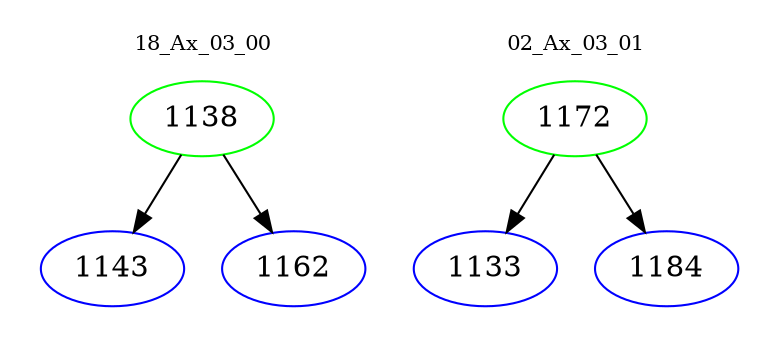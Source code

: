digraph{
subgraph cluster_0 {
color = white
label = "18_Ax_03_00";
fontsize=10;
T0_1138 [label="1138", color="green"]
T0_1138 -> T0_1143 [color="black"]
T0_1143 [label="1143", color="blue"]
T0_1138 -> T0_1162 [color="black"]
T0_1162 [label="1162", color="blue"]
}
subgraph cluster_1 {
color = white
label = "02_Ax_03_01";
fontsize=10;
T1_1172 [label="1172", color="green"]
T1_1172 -> T1_1133 [color="black"]
T1_1133 [label="1133", color="blue"]
T1_1172 -> T1_1184 [color="black"]
T1_1184 [label="1184", color="blue"]
}
}
